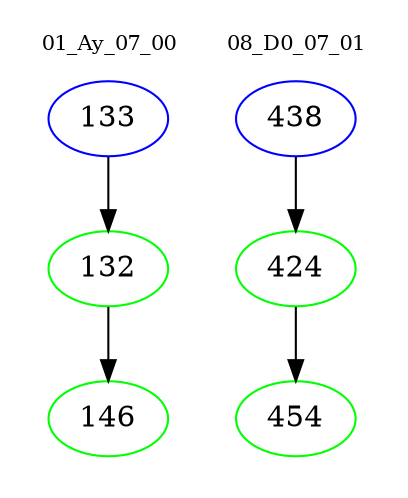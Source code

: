 digraph{
subgraph cluster_0 {
color = white
label = "01_Ay_07_00";
fontsize=10;
T0_133 [label="133", color="blue"]
T0_133 -> T0_132 [color="black"]
T0_132 [label="132", color="green"]
T0_132 -> T0_146 [color="black"]
T0_146 [label="146", color="green"]
}
subgraph cluster_1 {
color = white
label = "08_D0_07_01";
fontsize=10;
T1_438 [label="438", color="blue"]
T1_438 -> T1_424 [color="black"]
T1_424 [label="424", color="green"]
T1_424 -> T1_454 [color="black"]
T1_454 [label="454", color="green"]
}
}
